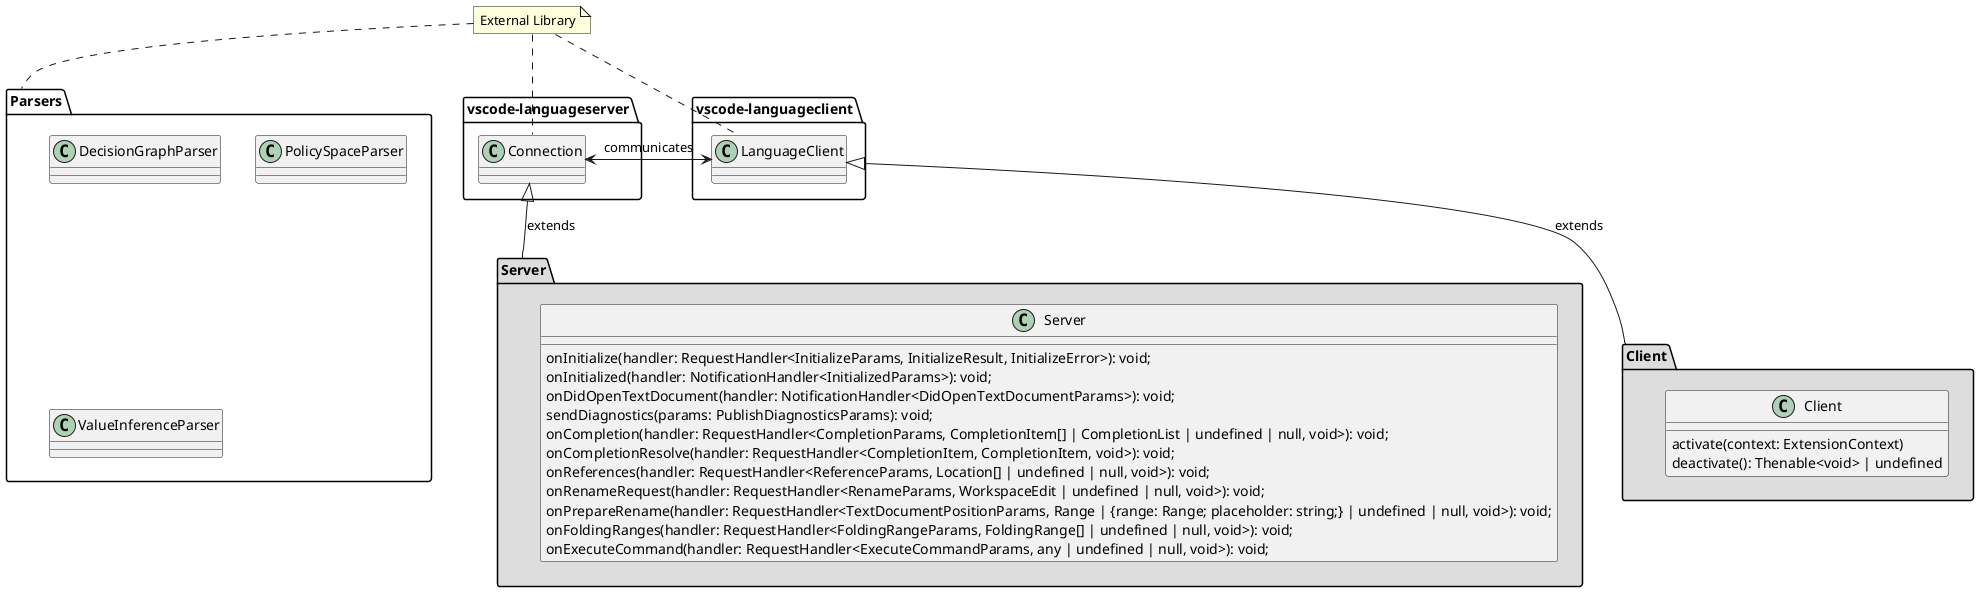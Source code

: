 @startuml

package vscode-languageclient  {
	class LanguageClient
}

package vscode-languageserver  {
	class Connection {

	}
}

package Server #DDDDDD {

	class Server {
		onInitialize(handler: RequestHandler<InitializeParams, InitializeResult, InitializeError>): void;
		onInitialized(handler: NotificationHandler<InitializedParams>): void;
		onDidOpenTextDocument(handler: NotificationHandler<DidOpenTextDocumentParams>): void;		
		sendDiagnostics(params: PublishDiagnosticsParams): void;
		onCompletion(handler: RequestHandler<CompletionParams, CompletionItem[] | CompletionList | undefined | null, void>): void;
		onCompletionResolve(handler: RequestHandler<CompletionItem, CompletionItem, void>): void;
		onReferences(handler: RequestHandler<ReferenceParams, Location[] | undefined | null, void>): void;
		onRenameRequest(handler: RequestHandler<RenameParams, WorkspaceEdit | undefined | null, void>): void;
		onPrepareRename(handler: RequestHandler<TextDocumentPositionParams, Range | {range: Range; placeholder: string;} | undefined | null, void>): void;
		onFoldingRanges(handler: RequestHandler<FoldingRangeParams, FoldingRange[] | undefined | null, void>): void;
		onExecuteCommand(handler: RequestHandler<ExecuteCommandParams, any | undefined | null, void>): void;
	}
}


note "External Library" as n_ext
n_ext .. Connection
n_ext .. LanguageClient
n_ext .. Parsers

package Client #DDDDDD {
    class Client {
        activate(context: ExtensionContext)
        deactivate(): Thenable<void> | undefined
    }
}

package Parsers {
    class DecisionGraphParser
    class PolicySpaceParser
    class ValueInferenceParser
}


LanguageClient <-left-> Connection : communicates
Client -up-|> LanguageClient : extends
Server -up-|> Connection : extends



@enduml